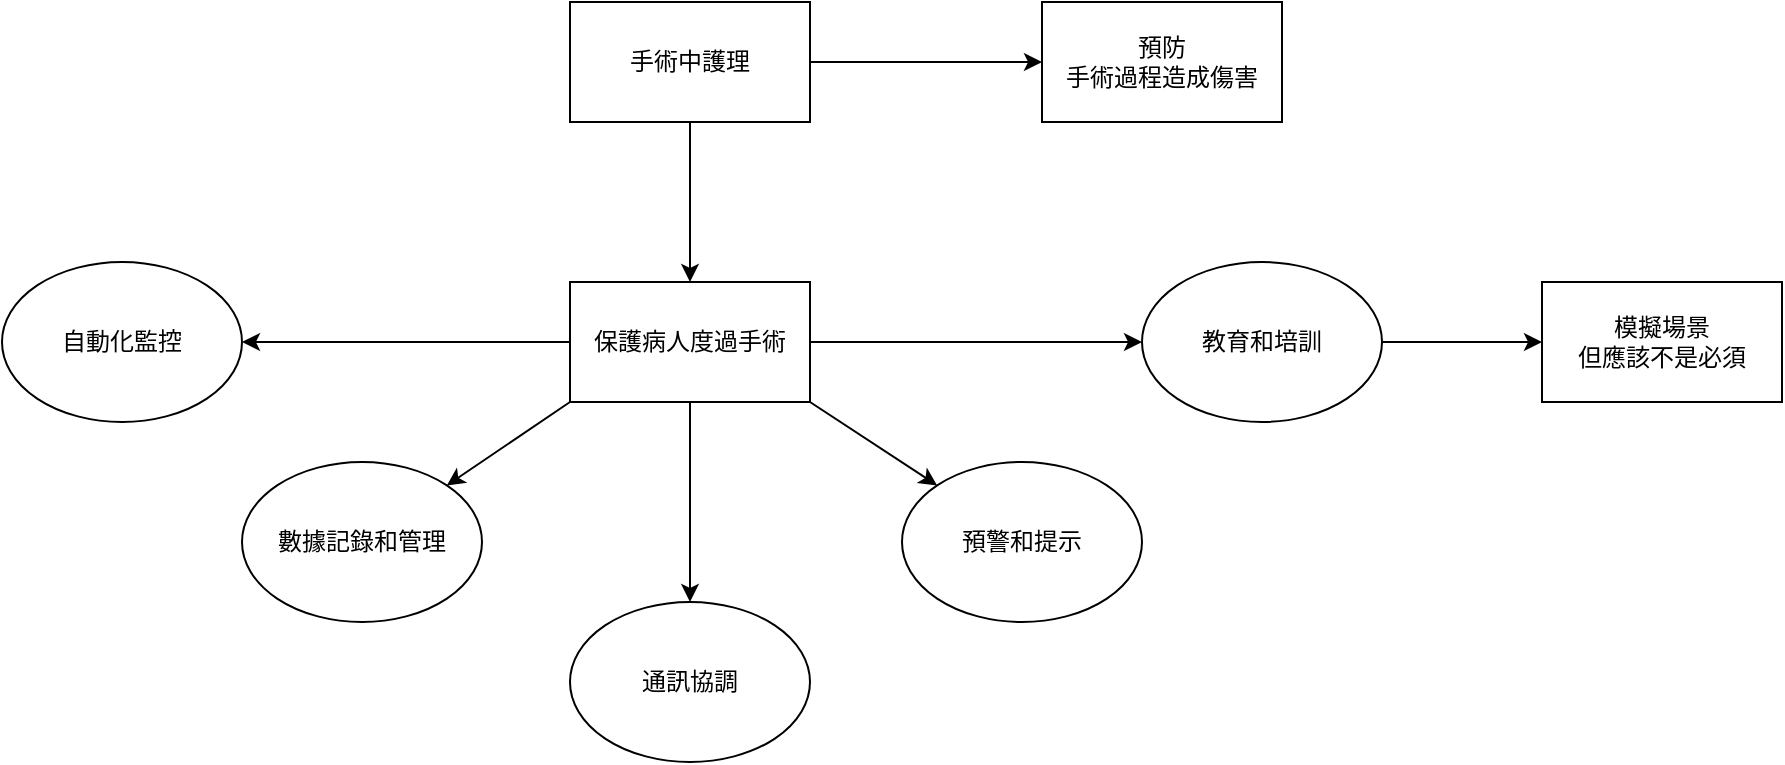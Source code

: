 <mxfile version="24.7.1" type="github">
  <diagram name="第 1 页" id="vI6nraIVUL4OTA3RizuB">
    <mxGraphModel dx="1434" dy="761" grid="1" gridSize="10" guides="1" tooltips="1" connect="1" arrows="1" fold="1" page="1" pageScale="1" pageWidth="827" pageHeight="1169" math="0" shadow="0">
      <root>
        <mxCell id="0" />
        <mxCell id="1" parent="0" />
        <mxCell id="qBTm0EHOPtX7WDGnIkgW-3" value="" style="edgeStyle=orthogonalEdgeStyle;rounded=0;orthogonalLoop=1;jettySize=auto;html=1;" edge="1" parent="1" source="qBTm0EHOPtX7WDGnIkgW-1" target="qBTm0EHOPtX7WDGnIkgW-2">
          <mxGeometry relative="1" as="geometry" />
        </mxCell>
        <mxCell id="qBTm0EHOPtX7WDGnIkgW-18" value="" style="edgeStyle=orthogonalEdgeStyle;rounded=0;orthogonalLoop=1;jettySize=auto;html=1;" edge="1" parent="1" source="qBTm0EHOPtX7WDGnIkgW-1" target="qBTm0EHOPtX7WDGnIkgW-17">
          <mxGeometry relative="1" as="geometry" />
        </mxCell>
        <mxCell id="qBTm0EHOPtX7WDGnIkgW-1" value="手術中護理" style="rounded=0;whiteSpace=wrap;html=1;" vertex="1" parent="1">
          <mxGeometry x="354" y="150" width="120" height="60" as="geometry" />
        </mxCell>
        <mxCell id="qBTm0EHOPtX7WDGnIkgW-6" style="edgeStyle=orthogonalEdgeStyle;rounded=0;orthogonalLoop=1;jettySize=auto;html=1;entryX=1;entryY=0.5;entryDx=0;entryDy=0;" edge="1" parent="1" source="qBTm0EHOPtX7WDGnIkgW-2" target="qBTm0EHOPtX7WDGnIkgW-4">
          <mxGeometry relative="1" as="geometry" />
        </mxCell>
        <mxCell id="qBTm0EHOPtX7WDGnIkgW-11" style="rounded=0;orthogonalLoop=1;jettySize=auto;html=1;exitX=0;exitY=1;exitDx=0;exitDy=0;entryX=1;entryY=0;entryDx=0;entryDy=0;" edge="1" parent="1" source="qBTm0EHOPtX7WDGnIkgW-2" target="qBTm0EHOPtX7WDGnIkgW-9">
          <mxGeometry relative="1" as="geometry" />
        </mxCell>
        <mxCell id="qBTm0EHOPtX7WDGnIkgW-12" style="edgeStyle=orthogonalEdgeStyle;rounded=0;orthogonalLoop=1;jettySize=auto;html=1;exitX=0.5;exitY=1;exitDx=0;exitDy=0;entryX=0.5;entryY=0;entryDx=0;entryDy=0;" edge="1" parent="1" source="qBTm0EHOPtX7WDGnIkgW-2" target="qBTm0EHOPtX7WDGnIkgW-7">
          <mxGeometry relative="1" as="geometry" />
        </mxCell>
        <mxCell id="qBTm0EHOPtX7WDGnIkgW-13" style="rounded=0;orthogonalLoop=1;jettySize=auto;html=1;exitX=1;exitY=1;exitDx=0;exitDy=0;entryX=0;entryY=0;entryDx=0;entryDy=0;" edge="1" parent="1" source="qBTm0EHOPtX7WDGnIkgW-2" target="qBTm0EHOPtX7WDGnIkgW-10">
          <mxGeometry relative="1" as="geometry" />
        </mxCell>
        <mxCell id="qBTm0EHOPtX7WDGnIkgW-14" style="edgeStyle=orthogonalEdgeStyle;rounded=0;orthogonalLoop=1;jettySize=auto;html=1;exitX=1;exitY=0.5;exitDx=0;exitDy=0;entryX=0;entryY=0.5;entryDx=0;entryDy=0;" edge="1" parent="1" source="qBTm0EHOPtX7WDGnIkgW-2" target="qBTm0EHOPtX7WDGnIkgW-8">
          <mxGeometry relative="1" as="geometry" />
        </mxCell>
        <mxCell id="qBTm0EHOPtX7WDGnIkgW-2" value="保護病人度過手術" style="whiteSpace=wrap;html=1;rounded=0;" vertex="1" parent="1">
          <mxGeometry x="354" y="290" width="120" height="60" as="geometry" />
        </mxCell>
        <mxCell id="qBTm0EHOPtX7WDGnIkgW-4" value="自動化監控" style="ellipse;whiteSpace=wrap;html=1;" vertex="1" parent="1">
          <mxGeometry x="70" y="280" width="120" height="80" as="geometry" />
        </mxCell>
        <mxCell id="qBTm0EHOPtX7WDGnIkgW-7" value="通訊協調" style="ellipse;whiteSpace=wrap;html=1;" vertex="1" parent="1">
          <mxGeometry x="354" y="450" width="120" height="80" as="geometry" />
        </mxCell>
        <mxCell id="qBTm0EHOPtX7WDGnIkgW-16" value="" style="edgeStyle=orthogonalEdgeStyle;rounded=0;orthogonalLoop=1;jettySize=auto;html=1;" edge="1" parent="1" source="qBTm0EHOPtX7WDGnIkgW-8" target="qBTm0EHOPtX7WDGnIkgW-15">
          <mxGeometry relative="1" as="geometry" />
        </mxCell>
        <mxCell id="qBTm0EHOPtX7WDGnIkgW-8" value="教育和培訓" style="ellipse;whiteSpace=wrap;html=1;" vertex="1" parent="1">
          <mxGeometry x="640" y="280" width="120" height="80" as="geometry" />
        </mxCell>
        <mxCell id="qBTm0EHOPtX7WDGnIkgW-9" value="數據記錄和管理" style="ellipse;whiteSpace=wrap;html=1;" vertex="1" parent="1">
          <mxGeometry x="190" y="380" width="120" height="80" as="geometry" />
        </mxCell>
        <mxCell id="qBTm0EHOPtX7WDGnIkgW-10" value="預警和提示" style="ellipse;whiteSpace=wrap;html=1;" vertex="1" parent="1">
          <mxGeometry x="520" y="380" width="120" height="80" as="geometry" />
        </mxCell>
        <mxCell id="qBTm0EHOPtX7WDGnIkgW-15" value="模擬場景&lt;div&gt;但應該不是必須&lt;/div&gt;" style="whiteSpace=wrap;html=1;" vertex="1" parent="1">
          <mxGeometry x="840" y="290" width="120" height="60" as="geometry" />
        </mxCell>
        <mxCell id="qBTm0EHOPtX7WDGnIkgW-17" value="預防&lt;div&gt;手術過程造成傷害&lt;br&gt;&lt;/div&gt;" style="whiteSpace=wrap;html=1;rounded=0;" vertex="1" parent="1">
          <mxGeometry x="590" y="150" width="120" height="60" as="geometry" />
        </mxCell>
      </root>
    </mxGraphModel>
  </diagram>
</mxfile>
